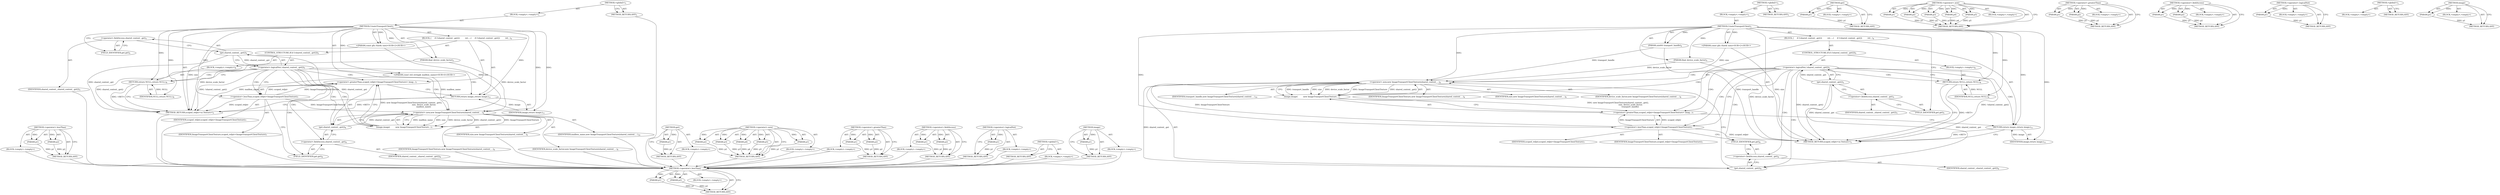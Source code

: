 digraph "image" {
vulnerable_81 [label=<(METHOD,&lt;operator&gt;.lessThan)>];
vulnerable_82 [label=<(PARAM,p1)>];
vulnerable_83 [label=<(PARAM,p2)>];
vulnerable_84 [label=<(BLOCK,&lt;empty&gt;,&lt;empty&gt;)>];
vulnerable_85 [label=<(METHOD_RETURN,ANY)>];
vulnerable_6 [label=<(METHOD,&lt;global&gt;)<SUB>1</SUB>>];
vulnerable_7 [label=<(BLOCK,&lt;empty&gt;,&lt;empty&gt;)<SUB>1</SUB>>];
vulnerable_8 [label=<(METHOD,CreateTransportClient)<SUB>1</SUB>>];
vulnerable_9 [label="<(PARAM,const gfx::Size&amp; size)<SUB>2</SUB>>"];
vulnerable_10 [label=<(PARAM,float device_scale_factor)<SUB>3</SUB>>];
vulnerable_11 [label=<(PARAM,uint64 transport_handle)<SUB>4</SUB>>];
vulnerable_12 [label=<(BLOCK,{
     if (!shared_context_.get())
         ret...,{
     if (!shared_context_.get())
         ret...)<SUB>4</SUB>>];
vulnerable_13 [label=<(CONTROL_STRUCTURE,IF,if (!shared_context_.get()))<SUB>5</SUB>>];
vulnerable_14 [label=<(&lt;operator&gt;.logicalNot,!shared_context_.get())<SUB>5</SUB>>];
vulnerable_15 [label=<(get,shared_context_.get())<SUB>5</SUB>>];
vulnerable_16 [label=<(&lt;operator&gt;.fieldAccess,shared_context_.get)<SUB>5</SUB>>];
vulnerable_17 [label=<(IDENTIFIER,shared_context_,shared_context_.get())<SUB>5</SUB>>];
vulnerable_18 [label=<(FIELD_IDENTIFIER,get,get)<SUB>5</SUB>>];
vulnerable_19 [label=<(BLOCK,&lt;empty&gt;,&lt;empty&gt;)<SUB>6</SUB>>];
vulnerable_20 [label=<(RETURN,return NULL;,return NULL;)<SUB>6</SUB>>];
vulnerable_21 [label=<(IDENTIFIER,NULL,return NULL;)<SUB>6</SUB>>];
vulnerable_22 [label=<(&lt;operator&gt;.greaterThan,scoped_refptr&lt;ImageTransportClientTexture&gt; imag...)<SUB>7</SUB>>];
vulnerable_23 [label=<(&lt;operator&gt;.lessThan,scoped_refptr&lt;ImageTransportClientTexture)<SUB>7</SUB>>];
vulnerable_24 [label=<(IDENTIFIER,scoped_refptr,scoped_refptr&lt;ImageTransportClientTexture)<SUB>7</SUB>>];
vulnerable_25 [label=<(IDENTIFIER,ImageTransportClientTexture,scoped_refptr&lt;ImageTransportClientTexture)<SUB>7</SUB>>];
vulnerable_26 [label=<(image,image(
         new ImageTransportClientTexture...)<SUB>7</SUB>>];
vulnerable_27 [label=<(&lt;operator&gt;.new,new ImageTransportClientTexture(shared_context_...)<SUB>8</SUB>>];
vulnerable_28 [label=<(IDENTIFIER,ImageTransportClientTexture,new ImageTransportClientTexture(shared_context_...)<SUB>8</SUB>>];
vulnerable_29 [label=<(get,shared_context_.get())<SUB>8</SUB>>];
vulnerable_30 [label=<(&lt;operator&gt;.fieldAccess,shared_context_.get)<SUB>8</SUB>>];
vulnerable_31 [label=<(IDENTIFIER,shared_context_,shared_context_.get())<SUB>8</SUB>>];
vulnerable_32 [label=<(FIELD_IDENTIFIER,get,get)<SUB>8</SUB>>];
vulnerable_33 [label=<(IDENTIFIER,size,new ImageTransportClientTexture(shared_context_...)<SUB>9</SUB>>];
vulnerable_34 [label=<(IDENTIFIER,device_scale_factor,new ImageTransportClientTexture(shared_context_...)<SUB>9</SUB>>];
vulnerable_35 [label=<(IDENTIFIER,transport_handle,new ImageTransportClientTexture(shared_context_...)<SUB>10</SUB>>];
vulnerable_36 [label=<(RETURN,return image;,return image;)<SUB>11</SUB>>];
vulnerable_37 [label=<(IDENTIFIER,image,return image;)<SUB>11</SUB>>];
vulnerable_38 [label=<(METHOD_RETURN,scoped_refptr&lt;ui.Texture&gt;)<SUB>1</SUB>>];
vulnerable_40 [label=<(METHOD_RETURN,ANY)<SUB>1</SUB>>];
vulnerable_67 [label=<(METHOD,get)>];
vulnerable_68 [label=<(PARAM,p1)>];
vulnerable_69 [label=<(BLOCK,&lt;empty&gt;,&lt;empty&gt;)>];
vulnerable_70 [label=<(METHOD_RETURN,ANY)>];
vulnerable_90 [label=<(METHOD,&lt;operator&gt;.new)>];
vulnerable_91 [label=<(PARAM,p1)>];
vulnerable_92 [label=<(PARAM,p2)>];
vulnerable_93 [label=<(PARAM,p3)>];
vulnerable_94 [label=<(PARAM,p4)>];
vulnerable_95 [label=<(PARAM,p5)>];
vulnerable_96 [label=<(BLOCK,&lt;empty&gt;,&lt;empty&gt;)>];
vulnerable_97 [label=<(METHOD_RETURN,ANY)>];
vulnerable_76 [label=<(METHOD,&lt;operator&gt;.greaterThan)>];
vulnerable_77 [label=<(PARAM,p1)>];
vulnerable_78 [label=<(PARAM,p2)>];
vulnerable_79 [label=<(BLOCK,&lt;empty&gt;,&lt;empty&gt;)>];
vulnerable_80 [label=<(METHOD_RETURN,ANY)>];
vulnerable_71 [label=<(METHOD,&lt;operator&gt;.fieldAccess)>];
vulnerable_72 [label=<(PARAM,p1)>];
vulnerable_73 [label=<(PARAM,p2)>];
vulnerable_74 [label=<(BLOCK,&lt;empty&gt;,&lt;empty&gt;)>];
vulnerable_75 [label=<(METHOD_RETURN,ANY)>];
vulnerable_63 [label=<(METHOD,&lt;operator&gt;.logicalNot)>];
vulnerable_64 [label=<(PARAM,p1)>];
vulnerable_65 [label=<(BLOCK,&lt;empty&gt;,&lt;empty&gt;)>];
vulnerable_66 [label=<(METHOD_RETURN,ANY)>];
vulnerable_57 [label=<(METHOD,&lt;global&gt;)<SUB>1</SUB>>];
vulnerable_58 [label=<(BLOCK,&lt;empty&gt;,&lt;empty&gt;)>];
vulnerable_59 [label=<(METHOD_RETURN,ANY)>];
vulnerable_86 [label=<(METHOD,image)>];
vulnerable_87 [label=<(PARAM,p1)>];
vulnerable_88 [label=<(BLOCK,&lt;empty&gt;,&lt;empty&gt;)>];
vulnerable_89 [label=<(METHOD_RETURN,ANY)>];
fixed_81 [label=<(METHOD,&lt;operator&gt;.lessThan)>];
fixed_82 [label=<(PARAM,p1)>];
fixed_83 [label=<(PARAM,p2)>];
fixed_84 [label=<(BLOCK,&lt;empty&gt;,&lt;empty&gt;)>];
fixed_85 [label=<(METHOD_RETURN,ANY)>];
fixed_6 [label=<(METHOD,&lt;global&gt;)<SUB>1</SUB>>];
fixed_7 [label=<(BLOCK,&lt;empty&gt;,&lt;empty&gt;)<SUB>1</SUB>>];
fixed_8 [label=<(METHOD,CreateTransportClient)<SUB>1</SUB>>];
fixed_9 [label="<(PARAM,const gfx::Size&amp; size)<SUB>2</SUB>>"];
fixed_10 [label=<(PARAM,float device_scale_factor)<SUB>3</SUB>>];
fixed_11 [label="<(PARAM,const std::string&amp; mailbox_name)<SUB>4</SUB>>"];
fixed_12 [label=<(BLOCK,{
     if (!shared_context_.get())
         ret...,{
     if (!shared_context_.get())
         ret...)<SUB>4</SUB>>];
fixed_13 [label=<(CONTROL_STRUCTURE,IF,if (!shared_context_.get()))<SUB>5</SUB>>];
fixed_14 [label=<(&lt;operator&gt;.logicalNot,!shared_context_.get())<SUB>5</SUB>>];
fixed_15 [label=<(get,shared_context_.get())<SUB>5</SUB>>];
fixed_16 [label=<(&lt;operator&gt;.fieldAccess,shared_context_.get)<SUB>5</SUB>>];
fixed_17 [label=<(IDENTIFIER,shared_context_,shared_context_.get())<SUB>5</SUB>>];
fixed_18 [label=<(FIELD_IDENTIFIER,get,get)<SUB>5</SUB>>];
fixed_19 [label=<(BLOCK,&lt;empty&gt;,&lt;empty&gt;)<SUB>6</SUB>>];
fixed_20 [label=<(RETURN,return NULL;,return NULL;)<SUB>6</SUB>>];
fixed_21 [label=<(IDENTIFIER,NULL,return NULL;)<SUB>6</SUB>>];
fixed_22 [label=<(&lt;operator&gt;.greaterThan,scoped_refptr&lt;ImageTransportClientTexture&gt; imag...)<SUB>7</SUB>>];
fixed_23 [label=<(&lt;operator&gt;.lessThan,scoped_refptr&lt;ImageTransportClientTexture)<SUB>7</SUB>>];
fixed_24 [label=<(IDENTIFIER,scoped_refptr,scoped_refptr&lt;ImageTransportClientTexture)<SUB>7</SUB>>];
fixed_25 [label=<(IDENTIFIER,ImageTransportClientTexture,scoped_refptr&lt;ImageTransportClientTexture)<SUB>7</SUB>>];
fixed_26 [label=<(image,image(
         new ImageTransportClientTexture...)<SUB>7</SUB>>];
fixed_27 [label=<(&lt;operator&gt;.new,new ImageTransportClientTexture(shared_context_...)<SUB>8</SUB>>];
fixed_28 [label=<(IDENTIFIER,ImageTransportClientTexture,new ImageTransportClientTexture(shared_context_...)<SUB>8</SUB>>];
fixed_29 [label=<(get,shared_context_.get())<SUB>8</SUB>>];
fixed_30 [label=<(&lt;operator&gt;.fieldAccess,shared_context_.get)<SUB>8</SUB>>];
fixed_31 [label=<(IDENTIFIER,shared_context_,shared_context_.get())<SUB>8</SUB>>];
fixed_32 [label=<(FIELD_IDENTIFIER,get,get)<SUB>8</SUB>>];
fixed_33 [label=<(IDENTIFIER,size,new ImageTransportClientTexture(shared_context_...)<SUB>9</SUB>>];
fixed_34 [label=<(IDENTIFIER,device_scale_factor,new ImageTransportClientTexture(shared_context_...)<SUB>9</SUB>>];
fixed_35 [label=<(IDENTIFIER,mailbox_name,new ImageTransportClientTexture(shared_context_...)<SUB>10</SUB>>];
fixed_36 [label=<(RETURN,return image;,return image;)<SUB>11</SUB>>];
fixed_37 [label=<(IDENTIFIER,image,return image;)<SUB>11</SUB>>];
fixed_38 [label=<(METHOD_RETURN,scoped_refptr&lt;ui.Texture&gt;)<SUB>1</SUB>>];
fixed_40 [label=<(METHOD_RETURN,ANY)<SUB>1</SUB>>];
fixed_67 [label=<(METHOD,get)>];
fixed_68 [label=<(PARAM,p1)>];
fixed_69 [label=<(BLOCK,&lt;empty&gt;,&lt;empty&gt;)>];
fixed_70 [label=<(METHOD_RETURN,ANY)>];
fixed_90 [label=<(METHOD,&lt;operator&gt;.new)>];
fixed_91 [label=<(PARAM,p1)>];
fixed_92 [label=<(PARAM,p2)>];
fixed_93 [label=<(PARAM,p3)>];
fixed_94 [label=<(PARAM,p4)>];
fixed_95 [label=<(PARAM,p5)>];
fixed_96 [label=<(BLOCK,&lt;empty&gt;,&lt;empty&gt;)>];
fixed_97 [label=<(METHOD_RETURN,ANY)>];
fixed_76 [label=<(METHOD,&lt;operator&gt;.greaterThan)>];
fixed_77 [label=<(PARAM,p1)>];
fixed_78 [label=<(PARAM,p2)>];
fixed_79 [label=<(BLOCK,&lt;empty&gt;,&lt;empty&gt;)>];
fixed_80 [label=<(METHOD_RETURN,ANY)>];
fixed_71 [label=<(METHOD,&lt;operator&gt;.fieldAccess)>];
fixed_72 [label=<(PARAM,p1)>];
fixed_73 [label=<(PARAM,p2)>];
fixed_74 [label=<(BLOCK,&lt;empty&gt;,&lt;empty&gt;)>];
fixed_75 [label=<(METHOD_RETURN,ANY)>];
fixed_63 [label=<(METHOD,&lt;operator&gt;.logicalNot)>];
fixed_64 [label=<(PARAM,p1)>];
fixed_65 [label=<(BLOCK,&lt;empty&gt;,&lt;empty&gt;)>];
fixed_66 [label=<(METHOD_RETURN,ANY)>];
fixed_57 [label=<(METHOD,&lt;global&gt;)<SUB>1</SUB>>];
fixed_58 [label=<(BLOCK,&lt;empty&gt;,&lt;empty&gt;)>];
fixed_59 [label=<(METHOD_RETURN,ANY)>];
fixed_86 [label=<(METHOD,image)>];
fixed_87 [label=<(PARAM,p1)>];
fixed_88 [label=<(BLOCK,&lt;empty&gt;,&lt;empty&gt;)>];
fixed_89 [label=<(METHOD_RETURN,ANY)>];
vulnerable_81 -> vulnerable_82  [key=0, label="AST: "];
vulnerable_81 -> vulnerable_82  [key=1, label="DDG: "];
vulnerable_81 -> vulnerable_84  [key=0, label="AST: "];
vulnerable_81 -> vulnerable_83  [key=0, label="AST: "];
vulnerable_81 -> vulnerable_83  [key=1, label="DDG: "];
vulnerable_81 -> vulnerable_85  [key=0, label="AST: "];
vulnerable_81 -> vulnerable_85  [key=1, label="CFG: "];
vulnerable_82 -> vulnerable_85  [key=0, label="DDG: p1"];
vulnerable_83 -> vulnerable_85  [key=0, label="DDG: p2"];
vulnerable_6 -> vulnerable_7  [key=0, label="AST: "];
vulnerable_6 -> vulnerable_40  [key=0, label="AST: "];
vulnerable_6 -> vulnerable_40  [key=1, label="CFG: "];
vulnerable_7 -> vulnerable_8  [key=0, label="AST: "];
vulnerable_8 -> vulnerable_9  [key=0, label="AST: "];
vulnerable_8 -> vulnerable_9  [key=1, label="DDG: "];
vulnerable_8 -> vulnerable_10  [key=0, label="AST: "];
vulnerable_8 -> vulnerable_10  [key=1, label="DDG: "];
vulnerable_8 -> vulnerable_11  [key=0, label="AST: "];
vulnerable_8 -> vulnerable_11  [key=1, label="DDG: "];
vulnerable_8 -> vulnerable_12  [key=0, label="AST: "];
vulnerable_8 -> vulnerable_38  [key=0, label="AST: "];
vulnerable_8 -> vulnerable_18  [key=0, label="CFG: "];
vulnerable_8 -> vulnerable_36  [key=0, label="DDG: "];
vulnerable_8 -> vulnerable_37  [key=0, label="DDG: "];
vulnerable_8 -> vulnerable_20  [key=0, label="DDG: "];
vulnerable_8 -> vulnerable_23  [key=0, label="DDG: "];
vulnerable_8 -> vulnerable_21  [key=0, label="DDG: "];
vulnerable_8 -> vulnerable_27  [key=0, label="DDG: "];
vulnerable_9 -> vulnerable_38  [key=0, label="DDG: size"];
vulnerable_9 -> vulnerable_27  [key=0, label="DDG: size"];
vulnerable_10 -> vulnerable_38  [key=0, label="DDG: device_scale_factor"];
vulnerable_10 -> vulnerable_27  [key=0, label="DDG: device_scale_factor"];
vulnerable_11 -> vulnerable_38  [key=0, label="DDG: transport_handle"];
vulnerable_11 -> vulnerable_27  [key=0, label="DDG: transport_handle"];
vulnerable_12 -> vulnerable_13  [key=0, label="AST: "];
vulnerable_12 -> vulnerable_22  [key=0, label="AST: "];
vulnerable_12 -> vulnerable_36  [key=0, label="AST: "];
vulnerable_13 -> vulnerable_14  [key=0, label="AST: "];
vulnerable_13 -> vulnerable_19  [key=0, label="AST: "];
vulnerable_14 -> vulnerable_15  [key=0, label="AST: "];
vulnerable_14 -> vulnerable_20  [key=0, label="CFG: "];
vulnerable_14 -> vulnerable_20  [key=1, label="CDG: "];
vulnerable_14 -> vulnerable_23  [key=0, label="CFG: "];
vulnerable_14 -> vulnerable_23  [key=1, label="CDG: "];
vulnerable_14 -> vulnerable_38  [key=0, label="DDG: shared_context_.get()"];
vulnerable_14 -> vulnerable_38  [key=1, label="DDG: !shared_context_.get()"];
vulnerable_14 -> vulnerable_30  [key=0, label="CDG: "];
vulnerable_14 -> vulnerable_29  [key=0, label="CDG: "];
vulnerable_14 -> vulnerable_32  [key=0, label="CDG: "];
vulnerable_14 -> vulnerable_26  [key=0, label="CDG: "];
vulnerable_14 -> vulnerable_36  [key=0, label="CDG: "];
vulnerable_14 -> vulnerable_22  [key=0, label="CDG: "];
vulnerable_14 -> vulnerable_27  [key=0, label="CDG: "];
vulnerable_15 -> vulnerable_16  [key=0, label="AST: "];
vulnerable_15 -> vulnerable_14  [key=0, label="CFG: "];
vulnerable_15 -> vulnerable_14  [key=1, label="DDG: shared_context_.get"];
vulnerable_15 -> vulnerable_38  [key=0, label="DDG: shared_context_.get"];
vulnerable_15 -> vulnerable_29  [key=0, label="DDG: shared_context_.get"];
vulnerable_16 -> vulnerable_17  [key=0, label="AST: "];
vulnerable_16 -> vulnerable_18  [key=0, label="AST: "];
vulnerable_16 -> vulnerable_15  [key=0, label="CFG: "];
vulnerable_18 -> vulnerable_16  [key=0, label="CFG: "];
vulnerable_19 -> vulnerable_20  [key=0, label="AST: "];
vulnerable_20 -> vulnerable_21  [key=0, label="AST: "];
vulnerable_20 -> vulnerable_38  [key=0, label="CFG: "];
vulnerable_20 -> vulnerable_38  [key=1, label="DDG: &lt;RET&gt;"];
vulnerable_21 -> vulnerable_20  [key=0, label="DDG: NULL"];
vulnerable_22 -> vulnerable_23  [key=0, label="AST: "];
vulnerable_22 -> vulnerable_26  [key=0, label="AST: "];
vulnerable_22 -> vulnerable_36  [key=0, label="CFG: "];
vulnerable_23 -> vulnerable_24  [key=0, label="AST: "];
vulnerable_23 -> vulnerable_25  [key=0, label="AST: "];
vulnerable_23 -> vulnerable_32  [key=0, label="CFG: "];
vulnerable_23 -> vulnerable_38  [key=0, label="DDG: scoped_refptr"];
vulnerable_23 -> vulnerable_22  [key=0, label="DDG: scoped_refptr"];
vulnerable_23 -> vulnerable_22  [key=1, label="DDG: ImageTransportClientTexture"];
vulnerable_23 -> vulnerable_27  [key=0, label="DDG: ImageTransportClientTexture"];
vulnerable_26 -> vulnerable_27  [key=0, label="AST: "];
vulnerable_26 -> vulnerable_22  [key=0, label="CFG: "];
vulnerable_26 -> vulnerable_22  [key=1, label="DDG: new ImageTransportClientTexture(shared_context_.get(),
                                         size, device_scale_factor,
                                        transport_handle)"];
vulnerable_27 -> vulnerable_28  [key=0, label="AST: "];
vulnerable_27 -> vulnerable_29  [key=0, label="AST: "];
vulnerable_27 -> vulnerable_33  [key=0, label="AST: "];
vulnerable_27 -> vulnerable_34  [key=0, label="AST: "];
vulnerable_27 -> vulnerable_35  [key=0, label="AST: "];
vulnerable_27 -> vulnerable_26  [key=0, label="CFG: "];
vulnerable_27 -> vulnerable_26  [key=1, label="DDG: transport_handle"];
vulnerable_27 -> vulnerable_26  [key=2, label="DDG: size"];
vulnerable_27 -> vulnerable_26  [key=3, label="DDG: device_scale_factor"];
vulnerable_27 -> vulnerable_26  [key=4, label="DDG: ImageTransportClientTexture"];
vulnerable_27 -> vulnerable_26  [key=5, label="DDG: shared_context_.get()"];
vulnerable_29 -> vulnerable_30  [key=0, label="AST: "];
vulnerable_29 -> vulnerable_27  [key=0, label="CFG: "];
vulnerable_29 -> vulnerable_27  [key=1, label="DDG: shared_context_.get"];
vulnerable_30 -> vulnerable_31  [key=0, label="AST: "];
vulnerable_30 -> vulnerable_32  [key=0, label="AST: "];
vulnerable_30 -> vulnerable_29  [key=0, label="CFG: "];
vulnerable_32 -> vulnerable_30  [key=0, label="CFG: "];
vulnerable_36 -> vulnerable_37  [key=0, label="AST: "];
vulnerable_36 -> vulnerable_38  [key=0, label="CFG: "];
vulnerable_36 -> vulnerable_38  [key=1, label="DDG: &lt;RET&gt;"];
vulnerable_37 -> vulnerable_36  [key=0, label="DDG: image"];
vulnerable_67 -> vulnerable_68  [key=0, label="AST: "];
vulnerable_67 -> vulnerable_68  [key=1, label="DDG: "];
vulnerable_67 -> vulnerable_69  [key=0, label="AST: "];
vulnerable_67 -> vulnerable_70  [key=0, label="AST: "];
vulnerable_67 -> vulnerable_70  [key=1, label="CFG: "];
vulnerable_68 -> vulnerable_70  [key=0, label="DDG: p1"];
vulnerable_90 -> vulnerable_91  [key=0, label="AST: "];
vulnerable_90 -> vulnerable_91  [key=1, label="DDG: "];
vulnerable_90 -> vulnerable_96  [key=0, label="AST: "];
vulnerable_90 -> vulnerable_92  [key=0, label="AST: "];
vulnerable_90 -> vulnerable_92  [key=1, label="DDG: "];
vulnerable_90 -> vulnerable_97  [key=0, label="AST: "];
vulnerable_90 -> vulnerable_97  [key=1, label="CFG: "];
vulnerable_90 -> vulnerable_93  [key=0, label="AST: "];
vulnerable_90 -> vulnerable_93  [key=1, label="DDG: "];
vulnerable_90 -> vulnerable_94  [key=0, label="AST: "];
vulnerable_90 -> vulnerable_94  [key=1, label="DDG: "];
vulnerable_90 -> vulnerable_95  [key=0, label="AST: "];
vulnerable_90 -> vulnerable_95  [key=1, label="DDG: "];
vulnerable_91 -> vulnerable_97  [key=0, label="DDG: p1"];
vulnerable_92 -> vulnerable_97  [key=0, label="DDG: p2"];
vulnerable_93 -> vulnerable_97  [key=0, label="DDG: p3"];
vulnerable_94 -> vulnerable_97  [key=0, label="DDG: p4"];
vulnerable_95 -> vulnerable_97  [key=0, label="DDG: p5"];
vulnerable_76 -> vulnerable_77  [key=0, label="AST: "];
vulnerable_76 -> vulnerable_77  [key=1, label="DDG: "];
vulnerable_76 -> vulnerable_79  [key=0, label="AST: "];
vulnerable_76 -> vulnerable_78  [key=0, label="AST: "];
vulnerable_76 -> vulnerable_78  [key=1, label="DDG: "];
vulnerable_76 -> vulnerable_80  [key=0, label="AST: "];
vulnerable_76 -> vulnerable_80  [key=1, label="CFG: "];
vulnerable_77 -> vulnerable_80  [key=0, label="DDG: p1"];
vulnerable_78 -> vulnerable_80  [key=0, label="DDG: p2"];
vulnerable_71 -> vulnerable_72  [key=0, label="AST: "];
vulnerable_71 -> vulnerable_72  [key=1, label="DDG: "];
vulnerable_71 -> vulnerable_74  [key=0, label="AST: "];
vulnerable_71 -> vulnerable_73  [key=0, label="AST: "];
vulnerable_71 -> vulnerable_73  [key=1, label="DDG: "];
vulnerable_71 -> vulnerable_75  [key=0, label="AST: "];
vulnerable_71 -> vulnerable_75  [key=1, label="CFG: "];
vulnerable_72 -> vulnerable_75  [key=0, label="DDG: p1"];
vulnerable_73 -> vulnerable_75  [key=0, label="DDG: p2"];
vulnerable_63 -> vulnerable_64  [key=0, label="AST: "];
vulnerable_63 -> vulnerable_64  [key=1, label="DDG: "];
vulnerable_63 -> vulnerable_65  [key=0, label="AST: "];
vulnerable_63 -> vulnerable_66  [key=0, label="AST: "];
vulnerable_63 -> vulnerable_66  [key=1, label="CFG: "];
vulnerable_64 -> vulnerable_66  [key=0, label="DDG: p1"];
vulnerable_57 -> vulnerable_58  [key=0, label="AST: "];
vulnerable_57 -> vulnerable_59  [key=0, label="AST: "];
vulnerable_57 -> vulnerable_59  [key=1, label="CFG: "];
vulnerable_86 -> vulnerable_87  [key=0, label="AST: "];
vulnerable_86 -> vulnerable_87  [key=1, label="DDG: "];
vulnerable_86 -> vulnerable_88  [key=0, label="AST: "];
vulnerable_86 -> vulnerable_89  [key=0, label="AST: "];
vulnerable_86 -> vulnerable_89  [key=1, label="CFG: "];
vulnerable_87 -> vulnerable_89  [key=0, label="DDG: p1"];
fixed_81 -> fixed_82  [key=0, label="AST: "];
fixed_81 -> fixed_82  [key=1, label="DDG: "];
fixed_81 -> fixed_84  [key=0, label="AST: "];
fixed_81 -> fixed_83  [key=0, label="AST: "];
fixed_81 -> fixed_83  [key=1, label="DDG: "];
fixed_81 -> fixed_85  [key=0, label="AST: "];
fixed_81 -> fixed_85  [key=1, label="CFG: "];
fixed_82 -> fixed_85  [key=0, label="DDG: p1"];
fixed_83 -> fixed_85  [key=0, label="DDG: p2"];
fixed_84 -> vulnerable_81  [key=0];
fixed_85 -> vulnerable_81  [key=0];
fixed_6 -> fixed_7  [key=0, label="AST: "];
fixed_6 -> fixed_40  [key=0, label="AST: "];
fixed_6 -> fixed_40  [key=1, label="CFG: "];
fixed_7 -> fixed_8  [key=0, label="AST: "];
fixed_8 -> fixed_9  [key=0, label="AST: "];
fixed_8 -> fixed_9  [key=1, label="DDG: "];
fixed_8 -> fixed_10  [key=0, label="AST: "];
fixed_8 -> fixed_10  [key=1, label="DDG: "];
fixed_8 -> fixed_11  [key=0, label="AST: "];
fixed_8 -> fixed_11  [key=1, label="DDG: "];
fixed_8 -> fixed_12  [key=0, label="AST: "];
fixed_8 -> fixed_38  [key=0, label="AST: "];
fixed_8 -> fixed_18  [key=0, label="CFG: "];
fixed_8 -> fixed_36  [key=0, label="DDG: "];
fixed_8 -> fixed_37  [key=0, label="DDG: "];
fixed_8 -> fixed_20  [key=0, label="DDG: "];
fixed_8 -> fixed_23  [key=0, label="DDG: "];
fixed_8 -> fixed_21  [key=0, label="DDG: "];
fixed_8 -> fixed_27  [key=0, label="DDG: "];
fixed_9 -> fixed_38  [key=0, label="DDG: size"];
fixed_9 -> fixed_27  [key=0, label="DDG: size"];
fixed_10 -> fixed_38  [key=0, label="DDG: device_scale_factor"];
fixed_10 -> fixed_27  [key=0, label="DDG: device_scale_factor"];
fixed_11 -> fixed_38  [key=0, label="DDG: mailbox_name"];
fixed_11 -> fixed_27  [key=0, label="DDG: mailbox_name"];
fixed_12 -> fixed_13  [key=0, label="AST: "];
fixed_12 -> fixed_22  [key=0, label="AST: "];
fixed_12 -> fixed_36  [key=0, label="AST: "];
fixed_13 -> fixed_14  [key=0, label="AST: "];
fixed_13 -> fixed_19  [key=0, label="AST: "];
fixed_14 -> fixed_15  [key=0, label="AST: "];
fixed_14 -> fixed_20  [key=0, label="CFG: "];
fixed_14 -> fixed_20  [key=1, label="CDG: "];
fixed_14 -> fixed_23  [key=0, label="CFG: "];
fixed_14 -> fixed_23  [key=1, label="CDG: "];
fixed_14 -> fixed_38  [key=0, label="DDG: shared_context_.get()"];
fixed_14 -> fixed_38  [key=1, label="DDG: !shared_context_.get()"];
fixed_14 -> fixed_30  [key=0, label="CDG: "];
fixed_14 -> fixed_29  [key=0, label="CDG: "];
fixed_14 -> fixed_32  [key=0, label="CDG: "];
fixed_14 -> fixed_26  [key=0, label="CDG: "];
fixed_14 -> fixed_36  [key=0, label="CDG: "];
fixed_14 -> fixed_22  [key=0, label="CDG: "];
fixed_14 -> fixed_27  [key=0, label="CDG: "];
fixed_15 -> fixed_16  [key=0, label="AST: "];
fixed_15 -> fixed_14  [key=0, label="CFG: "];
fixed_15 -> fixed_14  [key=1, label="DDG: shared_context_.get"];
fixed_15 -> fixed_38  [key=0, label="DDG: shared_context_.get"];
fixed_15 -> fixed_29  [key=0, label="DDG: shared_context_.get"];
fixed_16 -> fixed_17  [key=0, label="AST: "];
fixed_16 -> fixed_18  [key=0, label="AST: "];
fixed_16 -> fixed_15  [key=0, label="CFG: "];
fixed_17 -> vulnerable_81  [key=0];
fixed_18 -> fixed_16  [key=0, label="CFG: "];
fixed_19 -> fixed_20  [key=0, label="AST: "];
fixed_20 -> fixed_21  [key=0, label="AST: "];
fixed_20 -> fixed_38  [key=0, label="CFG: "];
fixed_20 -> fixed_38  [key=1, label="DDG: &lt;RET&gt;"];
fixed_21 -> fixed_20  [key=0, label="DDG: NULL"];
fixed_22 -> fixed_23  [key=0, label="AST: "];
fixed_22 -> fixed_26  [key=0, label="AST: "];
fixed_22 -> fixed_36  [key=0, label="CFG: "];
fixed_23 -> fixed_24  [key=0, label="AST: "];
fixed_23 -> fixed_25  [key=0, label="AST: "];
fixed_23 -> fixed_32  [key=0, label="CFG: "];
fixed_23 -> fixed_38  [key=0, label="DDG: scoped_refptr"];
fixed_23 -> fixed_22  [key=0, label="DDG: scoped_refptr"];
fixed_23 -> fixed_22  [key=1, label="DDG: ImageTransportClientTexture"];
fixed_23 -> fixed_27  [key=0, label="DDG: ImageTransportClientTexture"];
fixed_24 -> vulnerable_81  [key=0];
fixed_25 -> vulnerable_81  [key=0];
fixed_26 -> fixed_27  [key=0, label="AST: "];
fixed_26 -> fixed_22  [key=0, label="CFG: "];
fixed_26 -> fixed_22  [key=1, label="DDG: new ImageTransportClientTexture(shared_context_.get(),
                                         size, device_scale_factor,
                                        mailbox_name)"];
fixed_27 -> fixed_28  [key=0, label="AST: "];
fixed_27 -> fixed_29  [key=0, label="AST: "];
fixed_27 -> fixed_33  [key=0, label="AST: "];
fixed_27 -> fixed_34  [key=0, label="AST: "];
fixed_27 -> fixed_35  [key=0, label="AST: "];
fixed_27 -> fixed_26  [key=0, label="CFG: "];
fixed_27 -> fixed_26  [key=1, label="DDG: mailbox_name"];
fixed_27 -> fixed_26  [key=2, label="DDG: size"];
fixed_27 -> fixed_26  [key=3, label="DDG: device_scale_factor"];
fixed_27 -> fixed_26  [key=4, label="DDG: ImageTransportClientTexture"];
fixed_27 -> fixed_26  [key=5, label="DDG: shared_context_.get()"];
fixed_28 -> vulnerable_81  [key=0];
fixed_29 -> fixed_30  [key=0, label="AST: "];
fixed_29 -> fixed_27  [key=0, label="CFG: "];
fixed_29 -> fixed_27  [key=1, label="DDG: shared_context_.get"];
fixed_30 -> fixed_31  [key=0, label="AST: "];
fixed_30 -> fixed_32  [key=0, label="AST: "];
fixed_30 -> fixed_29  [key=0, label="CFG: "];
fixed_31 -> vulnerable_81  [key=0];
fixed_32 -> fixed_30  [key=0, label="CFG: "];
fixed_33 -> vulnerable_81  [key=0];
fixed_34 -> vulnerable_81  [key=0];
fixed_35 -> vulnerable_81  [key=0];
fixed_36 -> fixed_37  [key=0, label="AST: "];
fixed_36 -> fixed_38  [key=0, label="CFG: "];
fixed_36 -> fixed_38  [key=1, label="DDG: &lt;RET&gt;"];
fixed_37 -> fixed_36  [key=0, label="DDG: image"];
fixed_38 -> vulnerable_81  [key=0];
fixed_40 -> vulnerable_81  [key=0];
fixed_67 -> fixed_68  [key=0, label="AST: "];
fixed_67 -> fixed_68  [key=1, label="DDG: "];
fixed_67 -> fixed_69  [key=0, label="AST: "];
fixed_67 -> fixed_70  [key=0, label="AST: "];
fixed_67 -> fixed_70  [key=1, label="CFG: "];
fixed_68 -> fixed_70  [key=0, label="DDG: p1"];
fixed_69 -> vulnerable_81  [key=0];
fixed_70 -> vulnerable_81  [key=0];
fixed_90 -> fixed_91  [key=0, label="AST: "];
fixed_90 -> fixed_91  [key=1, label="DDG: "];
fixed_90 -> fixed_96  [key=0, label="AST: "];
fixed_90 -> fixed_92  [key=0, label="AST: "];
fixed_90 -> fixed_92  [key=1, label="DDG: "];
fixed_90 -> fixed_97  [key=0, label="AST: "];
fixed_90 -> fixed_97  [key=1, label="CFG: "];
fixed_90 -> fixed_93  [key=0, label="AST: "];
fixed_90 -> fixed_93  [key=1, label="DDG: "];
fixed_90 -> fixed_94  [key=0, label="AST: "];
fixed_90 -> fixed_94  [key=1, label="DDG: "];
fixed_90 -> fixed_95  [key=0, label="AST: "];
fixed_90 -> fixed_95  [key=1, label="DDG: "];
fixed_91 -> fixed_97  [key=0, label="DDG: p1"];
fixed_92 -> fixed_97  [key=0, label="DDG: p2"];
fixed_93 -> fixed_97  [key=0, label="DDG: p3"];
fixed_94 -> fixed_97  [key=0, label="DDG: p4"];
fixed_95 -> fixed_97  [key=0, label="DDG: p5"];
fixed_96 -> vulnerable_81  [key=0];
fixed_97 -> vulnerable_81  [key=0];
fixed_76 -> fixed_77  [key=0, label="AST: "];
fixed_76 -> fixed_77  [key=1, label="DDG: "];
fixed_76 -> fixed_79  [key=0, label="AST: "];
fixed_76 -> fixed_78  [key=0, label="AST: "];
fixed_76 -> fixed_78  [key=1, label="DDG: "];
fixed_76 -> fixed_80  [key=0, label="AST: "];
fixed_76 -> fixed_80  [key=1, label="CFG: "];
fixed_77 -> fixed_80  [key=0, label="DDG: p1"];
fixed_78 -> fixed_80  [key=0, label="DDG: p2"];
fixed_79 -> vulnerable_81  [key=0];
fixed_80 -> vulnerable_81  [key=0];
fixed_71 -> fixed_72  [key=0, label="AST: "];
fixed_71 -> fixed_72  [key=1, label="DDG: "];
fixed_71 -> fixed_74  [key=0, label="AST: "];
fixed_71 -> fixed_73  [key=0, label="AST: "];
fixed_71 -> fixed_73  [key=1, label="DDG: "];
fixed_71 -> fixed_75  [key=0, label="AST: "];
fixed_71 -> fixed_75  [key=1, label="CFG: "];
fixed_72 -> fixed_75  [key=0, label="DDG: p1"];
fixed_73 -> fixed_75  [key=0, label="DDG: p2"];
fixed_74 -> vulnerable_81  [key=0];
fixed_75 -> vulnerable_81  [key=0];
fixed_63 -> fixed_64  [key=0, label="AST: "];
fixed_63 -> fixed_64  [key=1, label="DDG: "];
fixed_63 -> fixed_65  [key=0, label="AST: "];
fixed_63 -> fixed_66  [key=0, label="AST: "];
fixed_63 -> fixed_66  [key=1, label="CFG: "];
fixed_64 -> fixed_66  [key=0, label="DDG: p1"];
fixed_65 -> vulnerable_81  [key=0];
fixed_66 -> vulnerable_81  [key=0];
fixed_57 -> fixed_58  [key=0, label="AST: "];
fixed_57 -> fixed_59  [key=0, label="AST: "];
fixed_57 -> fixed_59  [key=1, label="CFG: "];
fixed_58 -> vulnerable_81  [key=0];
fixed_59 -> vulnerable_81  [key=0];
fixed_86 -> fixed_87  [key=0, label="AST: "];
fixed_86 -> fixed_87  [key=1, label="DDG: "];
fixed_86 -> fixed_88  [key=0, label="AST: "];
fixed_86 -> fixed_89  [key=0, label="AST: "];
fixed_86 -> fixed_89  [key=1, label="CFG: "];
fixed_87 -> fixed_89  [key=0, label="DDG: p1"];
fixed_88 -> vulnerable_81  [key=0];
fixed_89 -> vulnerable_81  [key=0];
}
